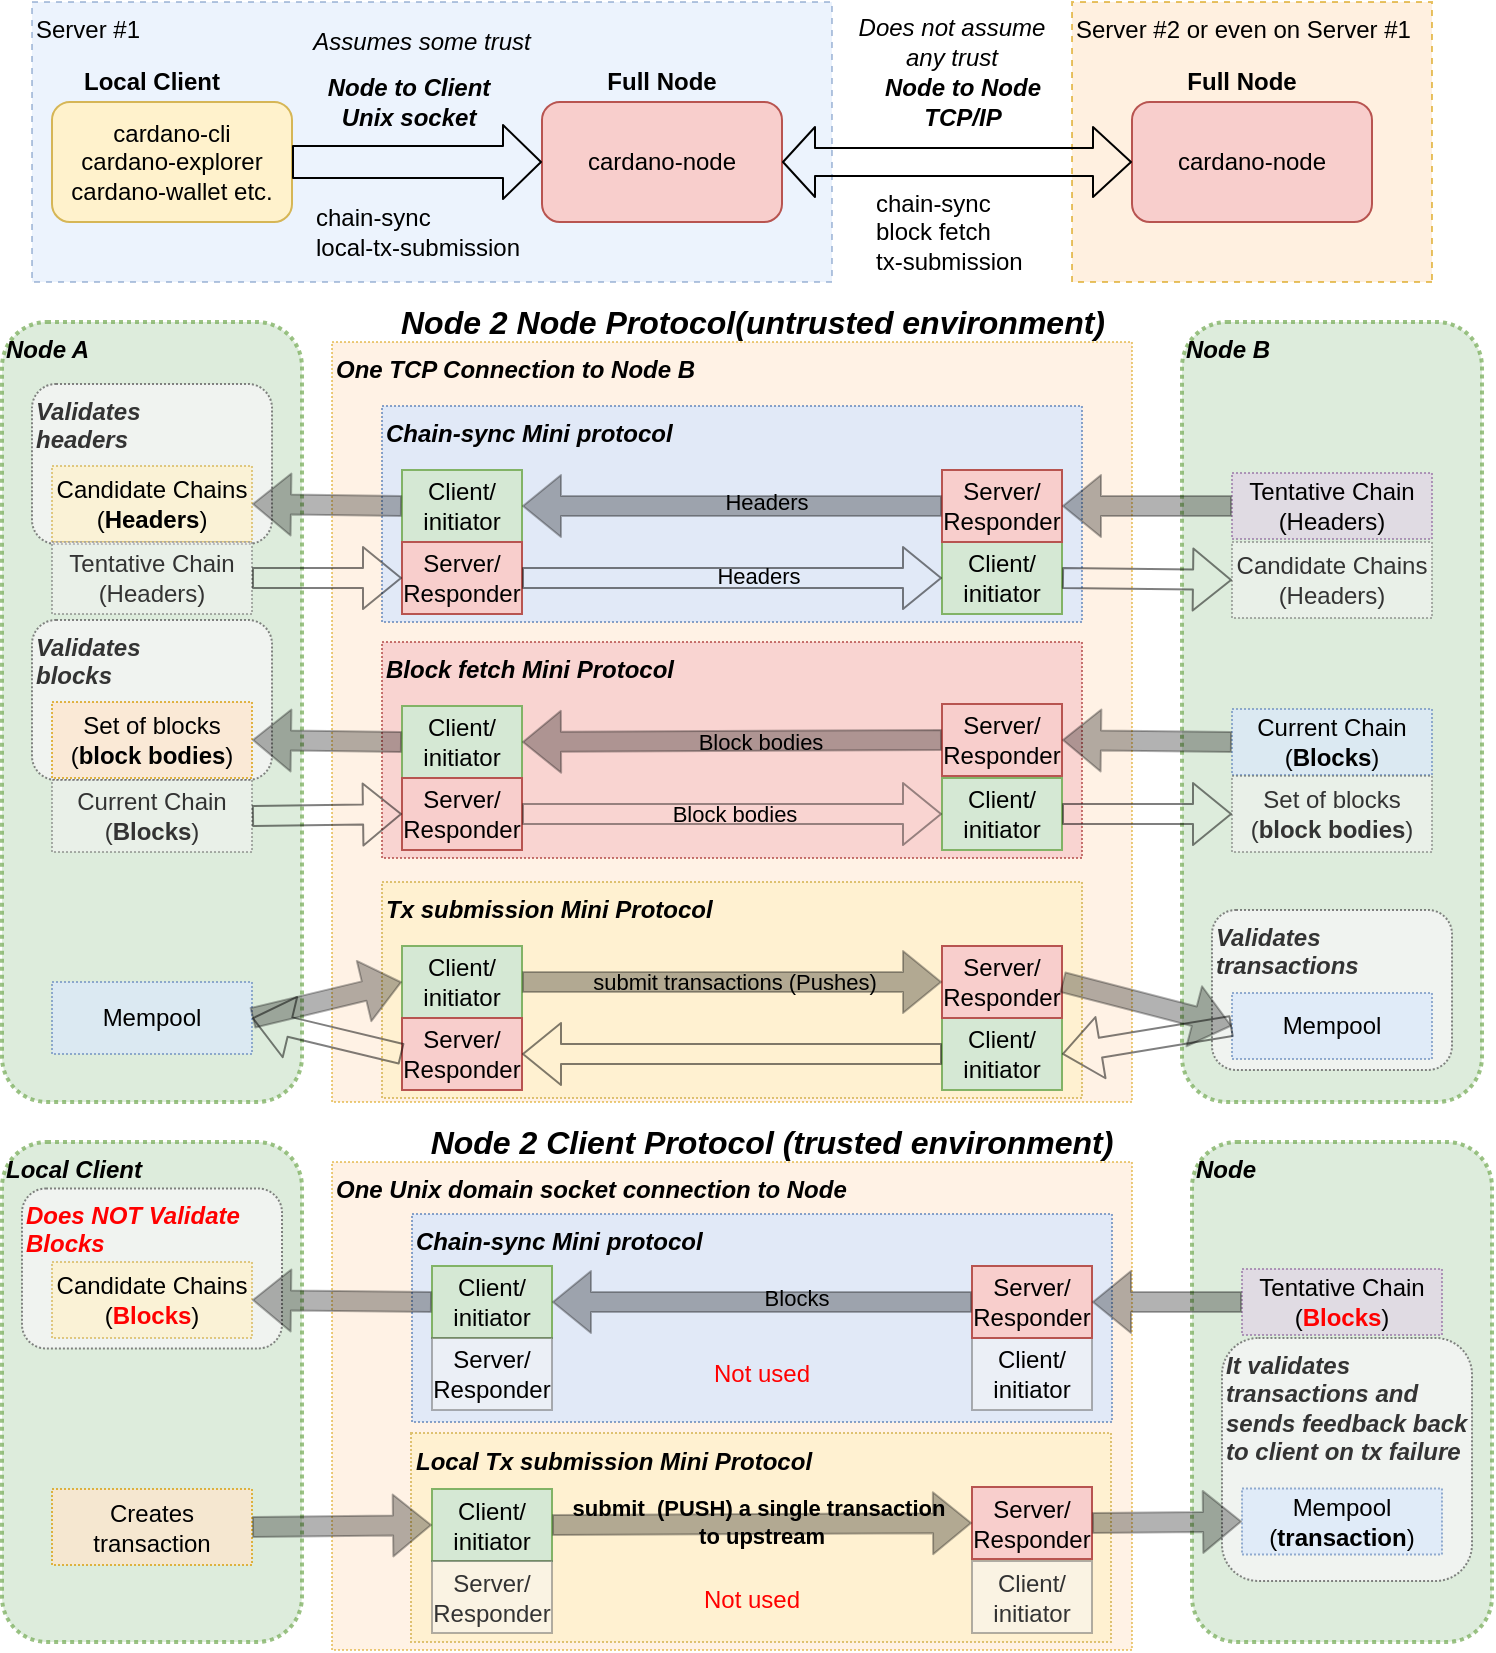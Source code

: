 <mxfile version="13.3.0" type="github">
  <diagram id="o-6-cCsUGdHhvSfyFfvp" name="Page-1">
    <mxGraphModel dx="1216" dy="599" grid="1" gridSize="10" guides="1" tooltips="1" connect="1" arrows="1" fold="1" page="1" pageScale="1" pageWidth="1169" pageHeight="827" math="0" shadow="0">
      <root>
        <mxCell id="0" />
        <mxCell id="1" parent="0" />
        <mxCell id="Vj0UT3delDftL0-DLVxF-66" value="Node A" style="rounded=1;whiteSpace=wrap;html=1;dashed=1;dashPattern=1 1;labelBackgroundColor=none;opacity=80;align=left;perimeterSpacing=0;strokeColor=#82b366;strokeWidth=2;verticalAlign=top;fontStyle=3;fillColor=#d5e8d4;" parent="1" vertex="1">
          <mxGeometry x="245" y="160" width="150" height="390" as="geometry" />
        </mxCell>
        <mxCell id="Vj0UT3delDftL0-DLVxF-70" value="Validates &lt;br&gt;blocks" style="rounded=1;whiteSpace=wrap;html=1;dashed=1;dashPattern=1 1;labelBackgroundColor=none;opacity=80;align=left;verticalAlign=top;fillColor=#f5f5f5;strokeColor=#666666;fontStyle=3;fontColor=#333333;" parent="1" vertex="1">
          <mxGeometry x="260" y="309" width="120" height="80" as="geometry" />
        </mxCell>
        <mxCell id="Vj0UT3delDftL0-DLVxF-67" value="Node B" style="rounded=1;whiteSpace=wrap;html=1;dashed=1;dashPattern=1 1;labelBackgroundColor=none;opacity=80;align=left;perimeterSpacing=0;strokeColor=#82b366;strokeWidth=2;verticalAlign=top;fontStyle=3;fillColor=#d5e8d4;" parent="1" vertex="1">
          <mxGeometry x="835" y="160" width="150" height="390" as="geometry" />
        </mxCell>
        <mxCell id="Vj0UT3delDftL0-DLVxF-68" value="Validates transactions" style="rounded=1;whiteSpace=wrap;html=1;dashed=1;dashPattern=1 1;labelBackgroundColor=none;opacity=80;align=left;verticalAlign=top;fillColor=#f5f5f5;strokeColor=#666666;fontStyle=3;fontColor=#333333;" parent="1" vertex="1">
          <mxGeometry x="850" y="454" width="120" height="80" as="geometry" />
        </mxCell>
        <mxCell id="Vj0UT3delDftL0-DLVxF-64" value="Validates &lt;br&gt;headers" style="rounded=1;whiteSpace=wrap;html=1;dashed=1;dashPattern=1 1;labelBackgroundColor=none;opacity=80;align=left;verticalAlign=top;fillColor=#f5f5f5;strokeColor=#666666;fontStyle=3;fontColor=#333333;" parent="1" vertex="1">
          <mxGeometry x="260" y="191" width="120" height="80" as="geometry" />
        </mxCell>
        <mxCell id="Vj0UT3delDftL0-DLVxF-9" value="One TCP Connection to Node B" style="rounded=0;whiteSpace=wrap;html=1;align=left;verticalAlign=top;dashed=1;dashPattern=1 1;fillColor=#ffe6cc;strokeColor=#d79b00;opacity=50;fontStyle=3" parent="1" vertex="1">
          <mxGeometry x="410" y="170" width="400" height="380" as="geometry" />
        </mxCell>
        <mxCell id="Vj0UT3delDftL0-DLVxF-20" value="Chain-sync Mini protocol" style="rounded=0;whiteSpace=wrap;html=1;dashed=1;dashPattern=1 1;opacity=80;align=left;verticalAlign=top;fillColor=#dae8fc;strokeColor=#6c8ebf;fontStyle=3;perimeterSpacing=1;" parent="1" vertex="1">
          <mxGeometry x="435" y="202" width="350" height="108" as="geometry" />
        </mxCell>
        <mxCell id="mXt_HiQNrAfsVmuwmWfo-2" value="Server #2 or even on Server #1" style="rounded=0;whiteSpace=wrap;html=1;shadow=0;verticalAlign=top;align=left;labelBackgroundColor=none;fillColor=#ffe6cc;strokeColor=#d79b00;dashed=1;direction=west;comic=0;opacity=60;" parent="1" vertex="1">
          <mxGeometry x="780" width="180" height="140" as="geometry" />
        </mxCell>
        <mxCell id="mXt_HiQNrAfsVmuwmWfo-1" value="Server #1" style="rounded=0;whiteSpace=wrap;html=1;shadow=0;verticalAlign=top;align=left;labelBackgroundColor=none;fillColor=#dae8fc;strokeColor=#6c8ebf;dashed=1;direction=west;comic=0;opacity=50;" parent="1" vertex="1">
          <mxGeometry x="260" width="400" height="140" as="geometry" />
        </mxCell>
        <mxCell id="l2yK3TH7M7PTGYh5xhXL-1" value="cardano-node" style="rounded=1;whiteSpace=wrap;html=1;fillColor=#f8cecc;strokeColor=#b85450;" parent="1" vertex="1">
          <mxGeometry x="515" y="50" width="120" height="60" as="geometry" />
        </mxCell>
        <mxCell id="l2yK3TH7M7PTGYh5xhXL-2" value="cardano-node" style="rounded=1;whiteSpace=wrap;html=1;fillColor=#f8cecc;strokeColor=#b85450;" parent="1" vertex="1">
          <mxGeometry x="810" y="50" width="120" height="60" as="geometry" />
        </mxCell>
        <mxCell id="l2yK3TH7M7PTGYh5xhXL-3" value="cardano-cli&lt;br&gt;cardano-explorer&lt;br&gt;&lt;span&gt;cardano-wallet etc.&lt;/span&gt;" style="rounded=1;whiteSpace=wrap;html=1;align=center;fillColor=#fff2cc;strokeColor=#d6b656;" parent="1" vertex="1">
          <mxGeometry x="270" y="50" width="120" height="60" as="geometry" />
        </mxCell>
        <mxCell id="l2yK3TH7M7PTGYh5xhXL-8" value="chain-sync&lt;br&gt;block fetch&lt;br&gt;tx-submission" style="text;html=1;strokeColor=none;fillColor=none;align=left;verticalAlign=middle;whiteSpace=wrap;rounded=0;" parent="1" vertex="1">
          <mxGeometry x="680" y="95" width="90" height="40" as="geometry" />
        </mxCell>
        <mxCell id="l2yK3TH7M7PTGYh5xhXL-9" value="chain-sync&lt;br&gt;local-tx-submission" style="text;html=1;strokeColor=none;fillColor=none;align=left;verticalAlign=middle;whiteSpace=wrap;rounded=0;" parent="1" vertex="1">
          <mxGeometry x="400" y="100" width="110" height="30" as="geometry" />
        </mxCell>
        <mxCell id="l2yK3TH7M7PTGYh5xhXL-11" value="Full Node" style="text;html=1;strokeColor=none;fillColor=none;align=center;verticalAlign=middle;whiteSpace=wrap;rounded=0;fontSize=12;fontStyle=1" parent="1" vertex="1">
          <mxGeometry x="530" y="30" width="90" height="20" as="geometry" />
        </mxCell>
        <mxCell id="l2yK3TH7M7PTGYh5xhXL-12" value="Local Client" style="text;html=1;strokeColor=none;fillColor=none;align=center;verticalAlign=middle;whiteSpace=wrap;rounded=0;fontSize=12;fontStyle=1" parent="1" vertex="1">
          <mxGeometry x="280" y="30" width="80" height="20" as="geometry" />
        </mxCell>
        <mxCell id="mXt_HiQNrAfsVmuwmWfo-3" value="Full Node" style="text;html=1;strokeColor=none;fillColor=none;align=center;verticalAlign=middle;whiteSpace=wrap;rounded=0;fontSize=12;fontStyle=1" parent="1" vertex="1">
          <mxGeometry x="820" y="30" width="90" height="20" as="geometry" />
        </mxCell>
        <mxCell id="mXt_HiQNrAfsVmuwmWfo-4" value="" style="shape=flexArrow;endArrow=classic;startArrow=classic;html=1;strokeWidth=1;fontSize=12;width=14;startSize=5;entryX=0;entryY=0.5;entryDx=0;entryDy=0;exitX=1;exitY=0.5;exitDx=0;exitDy=0;" parent="1" source="l2yK3TH7M7PTGYh5xhXL-1" target="l2yK3TH7M7PTGYh5xhXL-2" edge="1">
          <mxGeometry width="50" height="50" relative="1" as="geometry">
            <mxPoint x="650" y="180" as="sourcePoint" />
            <mxPoint x="830" y="160" as="targetPoint" />
          </mxGeometry>
        </mxCell>
        <mxCell id="mXt_HiQNrAfsVmuwmWfo-6" value="Node to Node&lt;br&gt;TCP/IP" style="edgeLabel;html=1;align=center;verticalAlign=middle;resizable=0;points=[];fontSize=12;labelBackgroundColor=none;fontStyle=3" parent="mXt_HiQNrAfsVmuwmWfo-4" vertex="1" connectable="0">
          <mxGeometry x="-0.067" y="3" relative="1" as="geometry">
            <mxPoint x="8" y="-27" as="offset" />
          </mxGeometry>
        </mxCell>
        <mxCell id="mXt_HiQNrAfsVmuwmWfo-5" value="" style="shape=flexArrow;endArrow=classic;html=1;strokeWidth=1;fontSize=12;exitX=1;exitY=0.5;exitDx=0;exitDy=0;entryX=0;entryY=0.5;entryDx=0;entryDy=0;width=16;endSize=6;" parent="1" source="l2yK3TH7M7PTGYh5xhXL-3" target="l2yK3TH7M7PTGYh5xhXL-1" edge="1">
          <mxGeometry width="50" height="50" relative="1" as="geometry">
            <mxPoint x="495" y="230" as="sourcePoint" />
            <mxPoint x="545" y="180" as="targetPoint" />
          </mxGeometry>
        </mxCell>
        <mxCell id="mXt_HiQNrAfsVmuwmWfo-7" value="Node to Client&lt;br&gt;Unix socket" style="edgeLabel;html=1;align=center;verticalAlign=middle;resizable=0;points=[];fontSize=12;labelBackgroundColor=none;fontStyle=3" parent="mXt_HiQNrAfsVmuwmWfo-5" vertex="1" connectable="0">
          <mxGeometry x="-0.246" y="-1" relative="1" as="geometry">
            <mxPoint x="11" y="-31" as="offset" />
          </mxGeometry>
        </mxCell>
        <mxCell id="mXt_HiQNrAfsVmuwmWfo-10" value="Assumes some trust" style="text;html=1;strokeColor=none;fillColor=none;align=center;verticalAlign=middle;whiteSpace=wrap;rounded=0;shadow=0;dashed=1;comic=0;labelBackgroundColor=none;fontSize=12;opacity=60;fontStyle=2" parent="1" vertex="1">
          <mxGeometry x="395" y="10" width="120" height="20" as="geometry" />
        </mxCell>
        <mxCell id="mXt_HiQNrAfsVmuwmWfo-11" value="Does not assume&lt;br&gt;any trust" style="text;html=1;strokeColor=none;fillColor=none;align=center;verticalAlign=middle;whiteSpace=wrap;rounded=0;shadow=0;dashed=1;comic=0;labelBackgroundColor=none;fontSize=12;opacity=60;fontStyle=2" parent="1" vertex="1">
          <mxGeometry x="660" y="10" width="120" height="20" as="geometry" />
        </mxCell>
        <mxCell id="Vj0UT3delDftL0-DLVxF-5" value="" style="group" parent="1" vertex="1" connectable="0">
          <mxGeometry x="445" y="234" width="450" height="180" as="geometry" />
        </mxCell>
        <mxCell id="Vj0UT3delDftL0-DLVxF-1" value="Client/&lt;br&gt;initiator" style="rounded=0;whiteSpace=wrap;html=1;fillColor=#d5e8d4;strokeColor=#82b366;" parent="Vj0UT3delDftL0-DLVxF-5" vertex="1">
          <mxGeometry width="60" height="36" as="geometry" />
        </mxCell>
        <mxCell id="Vj0UT3delDftL0-DLVxF-2" value="Server/&lt;br&gt;Responder" style="rounded=0;whiteSpace=wrap;html=1;fillColor=#f8cecc;strokeColor=#b85450;" parent="Vj0UT3delDftL0-DLVxF-5" vertex="1">
          <mxGeometry y="36" width="60" height="36" as="geometry" />
        </mxCell>
        <mxCell id="Vj0UT3delDftL0-DLVxF-7" value="" style="shape=flexArrow;endArrow=classic;html=1;exitX=1;exitY=0.5;exitDx=0;exitDy=0;entryX=0;entryY=0.5;entryDx=0;entryDy=0;strokeColor=none;" parent="1" source="Vj0UT3delDftL0-DLVxF-1" target="Vj0UT3delDftL0-DLVxF-4" edge="1">
          <mxGeometry width="50" height="50" relative="1" as="geometry">
            <mxPoint x="695" y="360" as="sourcePoint" />
            <mxPoint x="745" y="310" as="targetPoint" />
          </mxGeometry>
        </mxCell>
        <mxCell id="Vj0UT3delDftL0-DLVxF-3" value="Client/&lt;br&gt;initiator" style="rounded=0;whiteSpace=wrap;html=1;fillColor=#d5e8d4;strokeColor=#82b366;" parent="1" vertex="1">
          <mxGeometry x="715" y="270" width="60" height="36" as="geometry" />
        </mxCell>
        <mxCell id="Vj0UT3delDftL0-DLVxF-4" value="Server/&lt;br&gt;Responder" style="rounded=0;whiteSpace=wrap;html=1;fillColor=#f8cecc;strokeColor=#b85450;" parent="1" vertex="1">
          <mxGeometry x="715" y="234" width="60" height="36" as="geometry" />
        </mxCell>
        <mxCell id="Vj0UT3delDftL0-DLVxF-15" value="" style="shape=flexArrow;endArrow=classic;html=1;entryX=1;entryY=0.5;entryDx=0;entryDy=0;exitX=0;exitY=0.5;exitDx=0;exitDy=0;shadow=0;comic=0;fillColor=#000000;gradientColor=none;opacity=30;" parent="1" source="Vj0UT3delDftL0-DLVxF-4" target="Vj0UT3delDftL0-DLVxF-1" edge="1">
          <mxGeometry width="50" height="50" relative="1" as="geometry">
            <mxPoint x="825" y="360" as="sourcePoint" />
            <mxPoint x="875" y="310" as="targetPoint" />
          </mxGeometry>
        </mxCell>
        <mxCell id="Vj0UT3delDftL0-DLVxF-59" value="Headers" style="edgeLabel;html=1;align=center;verticalAlign=middle;resizable=0;points=[];labelBackgroundColor=none;" parent="Vj0UT3delDftL0-DLVxF-15" vertex="1" connectable="0">
          <mxGeometry x="-0.163" y="-2" relative="1" as="geometry">
            <mxPoint as="offset" />
          </mxGeometry>
        </mxCell>
        <mxCell id="Vj0UT3delDftL0-DLVxF-16" value="" style="shape=flexArrow;endArrow=classic;html=1;entryX=0;entryY=0.5;entryDx=0;entryDy=0;opacity=50;" parent="1" source="Vj0UT3delDftL0-DLVxF-2" target="Vj0UT3delDftL0-DLVxF-3" edge="1">
          <mxGeometry width="50" height="50" relative="1" as="geometry">
            <mxPoint x="825" y="360" as="sourcePoint" />
            <mxPoint x="875" y="310" as="targetPoint" />
          </mxGeometry>
        </mxCell>
        <mxCell id="Vj0UT3delDftL0-DLVxF-60" value="Headers" style="edgeLabel;html=1;align=center;verticalAlign=middle;resizable=0;points=[];labelBackgroundColor=none;" parent="Vj0UT3delDftL0-DLVxF-16" vertex="1" connectable="0">
          <mxGeometry x="0.126" y="1" relative="1" as="geometry">
            <mxPoint as="offset" />
          </mxGeometry>
        </mxCell>
        <mxCell id="Vj0UT3delDftL0-DLVxF-17" value="Candidate Chains&lt;br&gt;&lt;div&gt;(&lt;b&gt;Headers&lt;/b&gt;)&lt;/div&gt;" style="rounded=0;whiteSpace=wrap;html=1;dashed=1;dashPattern=1 1;opacity=70;align=center;fillColor=#fff2cc;strokeColor=#d6b656;verticalAlign=middle;" parent="1" vertex="1">
          <mxGeometry x="270" y="232" width="100" height="38" as="geometry" />
        </mxCell>
        <mxCell id="Vj0UT3delDftL0-DLVxF-18" value="" style="shape=flexArrow;endArrow=classic;html=1;entryX=1;entryY=0.5;entryDx=0;entryDy=0;exitX=0;exitY=0.5;exitDx=0;exitDy=0;fillColor=#080808;opacity=30;" parent="1" source="Vj0UT3delDftL0-DLVxF-1" target="Vj0UT3delDftL0-DLVxF-17" edge="1">
          <mxGeometry width="50" height="50" relative="1" as="geometry">
            <mxPoint x="815" y="360" as="sourcePoint" />
            <mxPoint x="865" y="310" as="targetPoint" />
          </mxGeometry>
        </mxCell>
        <mxCell id="Vj0UT3delDftL0-DLVxF-21" value="Tentative Chain&lt;br&gt;&lt;div&gt;&lt;span&gt;(Headers)&lt;/span&gt;&lt;/div&gt;" style="rounded=0;whiteSpace=wrap;html=1;dashed=1;dashPattern=1 1;opacity=70;align=center;fillColor=#e1d5e7;strokeColor=#9673a6;verticalAlign=middle;" parent="1" vertex="1">
          <mxGeometry x="860" y="235.5" width="100" height="33" as="geometry" />
        </mxCell>
        <mxCell id="Vj0UT3delDftL0-DLVxF-22" value="" style="shape=flexArrow;endArrow=classic;html=1;entryX=1;entryY=0.5;entryDx=0;entryDy=0;exitX=0;exitY=0.5;exitDx=0;exitDy=0;fillColor=#000000;opacity=30;" parent="1" source="Vj0UT3delDftL0-DLVxF-21" target="Vj0UT3delDftL0-DLVxF-4" edge="1">
          <mxGeometry width="50" height="50" relative="1" as="geometry">
            <mxPoint x="765" y="360" as="sourcePoint" />
            <mxPoint x="815" y="310" as="targetPoint" />
          </mxGeometry>
        </mxCell>
        <mxCell id="Vj0UT3delDftL0-DLVxF-23" value="Tentative Chain&lt;br&gt;&lt;div&gt;&lt;span&gt;(Headers)&lt;/span&gt;&lt;/div&gt;" style="rounded=0;whiteSpace=wrap;html=1;dashed=1;dashPattern=1 1;opacity=50;align=center;fillColor=#f5f5f5;strokeColor=#666666;verticalAlign=middle;fontColor=#333333;" parent="1" vertex="1">
          <mxGeometry x="270" y="270" width="100" height="36" as="geometry" />
        </mxCell>
        <mxCell id="Vj0UT3delDftL0-DLVxF-24" value="Candidate Chains&lt;br&gt;&lt;div style=&quot;&quot;&gt;&lt;span&gt;(Headers)&lt;/span&gt;&lt;/div&gt;" style="rounded=0;whiteSpace=wrap;html=1;dashed=1;dashPattern=1 1;opacity=50;align=center;fillColor=#f5f5f5;strokeColor=#666666;verticalAlign=middle;fontColor=#333333;" parent="1" vertex="1">
          <mxGeometry x="860" y="270" width="100" height="38" as="geometry" />
        </mxCell>
        <mxCell id="Vj0UT3delDftL0-DLVxF-25" value="" style="shape=flexArrow;endArrow=classic;html=1;entryX=0;entryY=0.5;entryDx=0;entryDy=0;exitX=1;exitY=0.5;exitDx=0;exitDy=0;opacity=50;" parent="1" source="Vj0UT3delDftL0-DLVxF-3" target="Vj0UT3delDftL0-DLVxF-24" edge="1">
          <mxGeometry width="50" height="50" relative="1" as="geometry">
            <mxPoint x="545" y="390" as="sourcePoint" />
            <mxPoint x="595" y="340" as="targetPoint" />
          </mxGeometry>
        </mxCell>
        <mxCell id="Vj0UT3delDftL0-DLVxF-26" value="" style="shape=flexArrow;endArrow=classic;html=1;entryX=0;entryY=0.5;entryDx=0;entryDy=0;exitX=1;exitY=0.5;exitDx=0;exitDy=0;opacity=50;" parent="1" source="Vj0UT3delDftL0-DLVxF-23" target="Vj0UT3delDftL0-DLVxF-2" edge="1">
          <mxGeometry width="50" height="50" relative="1" as="geometry">
            <mxPoint x="350" y="370" as="sourcePoint" />
            <mxPoint x="400" y="320" as="targetPoint" />
          </mxGeometry>
        </mxCell>
        <mxCell id="Vj0UT3delDftL0-DLVxF-27" value="Block fetch Mini Protocol" style="rounded=0;whiteSpace=wrap;html=1;dashed=1;dashPattern=1 1;opacity=80;align=left;verticalAlign=top;fillColor=#f8cecc;strokeColor=#b85450;fontStyle=3" parent="1" vertex="1">
          <mxGeometry x="435" y="320" width="350" height="108" as="geometry" />
        </mxCell>
        <mxCell id="Vj0UT3delDftL0-DLVxF-28" value="Client/&lt;br&gt;initiator" style="rounded=0;whiteSpace=wrap;html=1;fillColor=#d5e8d4;strokeColor=#82b366;" parent="1" vertex="1">
          <mxGeometry x="445" y="352" width="60" height="36" as="geometry" />
        </mxCell>
        <mxCell id="Vj0UT3delDftL0-DLVxF-29" value="Server/&lt;br&gt;Responder" style="rounded=0;whiteSpace=wrap;html=1;fillColor=#f8cecc;strokeColor=#b85450;" parent="1" vertex="1">
          <mxGeometry x="445" y="388" width="60" height="36" as="geometry" />
        </mxCell>
        <mxCell id="Vj0UT3delDftL0-DLVxF-30" value="" style="shape=flexArrow;endArrow=classic;html=1;exitX=1;exitY=0.5;exitDx=0;exitDy=0;entryX=0;entryY=0.5;entryDx=0;entryDy=0;strokeColor=none;" parent="1" source="Vj0UT3delDftL0-DLVxF-28" target="Vj0UT3delDftL0-DLVxF-32" edge="1">
          <mxGeometry width="50" height="50" relative="1" as="geometry">
            <mxPoint x="695" y="478" as="sourcePoint" />
            <mxPoint x="745" y="428" as="targetPoint" />
          </mxGeometry>
        </mxCell>
        <mxCell id="Vj0UT3delDftL0-DLVxF-31" value="Client/&lt;br&gt;initiator" style="rounded=0;whiteSpace=wrap;html=1;fillColor=#d5e8d4;strokeColor=#82b366;" parent="1" vertex="1">
          <mxGeometry x="715" y="388" width="60" height="36" as="geometry" />
        </mxCell>
        <mxCell id="Vj0UT3delDftL0-DLVxF-32" value="Server/&lt;br&gt;Responder" style="rounded=0;whiteSpace=wrap;html=1;fillColor=#f8cecc;strokeColor=#b85450;" parent="1" vertex="1">
          <mxGeometry x="715" y="351" width="60" height="36" as="geometry" />
        </mxCell>
        <mxCell id="Vj0UT3delDftL0-DLVxF-33" value="" style="shape=flexArrow;endArrow=classic;html=1;entryX=1;entryY=0.5;entryDx=0;entryDy=0;exitX=0;exitY=0.5;exitDx=0;exitDy=0;fillColor=#000000;opacity=30;" parent="1" source="Vj0UT3delDftL0-DLVxF-32" target="Vj0UT3delDftL0-DLVxF-28" edge="1">
          <mxGeometry width="50" height="50" relative="1" as="geometry">
            <mxPoint x="825" y="478" as="sourcePoint" />
            <mxPoint x="875" y="428" as="targetPoint" />
          </mxGeometry>
        </mxCell>
        <mxCell id="Vj0UT3delDftL0-DLVxF-61" value="Block bodies" style="edgeLabel;html=1;align=center;verticalAlign=middle;resizable=0;points=[];labelBackgroundColor=none;" parent="Vj0UT3delDftL0-DLVxF-33" vertex="1" connectable="0">
          <mxGeometry x="-0.135" y="-2" relative="1" as="geometry">
            <mxPoint y="2" as="offset" />
          </mxGeometry>
        </mxCell>
        <mxCell id="Vj0UT3delDftL0-DLVxF-34" value="" style="shape=flexArrow;endArrow=classic;html=1;entryX=0;entryY=0.5;entryDx=0;entryDy=0;opacity=40;" parent="1" source="Vj0UT3delDftL0-DLVxF-29" target="Vj0UT3delDftL0-DLVxF-31" edge="1">
          <mxGeometry width="50" height="50" relative="1" as="geometry">
            <mxPoint x="825" y="478" as="sourcePoint" />
            <mxPoint x="875" y="428" as="targetPoint" />
          </mxGeometry>
        </mxCell>
        <mxCell id="Vj0UT3delDftL0-DLVxF-62" value="Block bodies" style="edgeLabel;html=1;align=center;verticalAlign=middle;resizable=0;points=[];labelBackgroundColor=none;" parent="Vj0UT3delDftL0-DLVxF-34" vertex="1" connectable="0">
          <mxGeometry x="0.005" relative="1" as="geometry">
            <mxPoint as="offset" />
          </mxGeometry>
        </mxCell>
        <mxCell id="Vj0UT3delDftL0-DLVxF-35" value="Set of blocks&lt;br&gt;(&lt;b&gt;block bodies&lt;/b&gt;)" style="rounded=0;whiteSpace=wrap;html=1;dashed=1;dashPattern=1 1;opacity=70;align=center;fillColor=#ffe6cc;strokeColor=#d79b00;verticalAlign=middle;" parent="1" vertex="1">
          <mxGeometry x="270" y="350" width="100" height="38" as="geometry" />
        </mxCell>
        <mxCell id="Vj0UT3delDftL0-DLVxF-36" value="" style="shape=flexArrow;endArrow=classic;html=1;entryX=1;entryY=0.5;entryDx=0;entryDy=0;exitX=0;exitY=0.5;exitDx=0;exitDy=0;fillColor=#000000;opacity=30;" parent="1" source="Vj0UT3delDftL0-DLVxF-28" target="Vj0UT3delDftL0-DLVxF-35" edge="1">
          <mxGeometry width="50" height="50" relative="1" as="geometry">
            <mxPoint x="815" y="478" as="sourcePoint" />
            <mxPoint x="865" y="428" as="targetPoint" />
          </mxGeometry>
        </mxCell>
        <mxCell id="Vj0UT3delDftL0-DLVxF-37" value="Current Chain&lt;br&gt;&lt;div&gt;(&lt;b&gt;Blocks&lt;/b&gt;)&lt;/div&gt;" style="rounded=0;whiteSpace=wrap;html=1;dashed=1;dashPattern=1 1;opacity=70;align=center;fillColor=#dae8fc;strokeColor=#6c8ebf;verticalAlign=middle;" parent="1" vertex="1">
          <mxGeometry x="860" y="353.5" width="100" height="33" as="geometry" />
        </mxCell>
        <mxCell id="Vj0UT3delDftL0-DLVxF-38" value="" style="shape=flexArrow;endArrow=classic;html=1;entryX=1;entryY=0.5;entryDx=0;entryDy=0;exitX=0;exitY=0.5;exitDx=0;exitDy=0;fillColor=#000000;opacity=30;" parent="1" source="Vj0UT3delDftL0-DLVxF-37" target="Vj0UT3delDftL0-DLVxF-32" edge="1">
          <mxGeometry width="50" height="50" relative="1" as="geometry">
            <mxPoint x="765" y="478" as="sourcePoint" />
            <mxPoint x="815" y="428" as="targetPoint" />
          </mxGeometry>
        </mxCell>
        <mxCell id="Vj0UT3delDftL0-DLVxF-39" value="Current Chain&lt;br&gt;&lt;div&gt;(&lt;b&gt;Blocks&lt;/b&gt;)&lt;/div&gt;" style="rounded=0;whiteSpace=wrap;html=1;dashed=1;dashPattern=1 1;opacity=50;align=center;fillColor=#f5f5f5;strokeColor=#666666;verticalAlign=middle;fontColor=#333333;" parent="1" vertex="1">
          <mxGeometry x="270" y="389" width="100" height="36" as="geometry" />
        </mxCell>
        <mxCell id="Vj0UT3delDftL0-DLVxF-40" value="Set of blocks&lt;br&gt;(&lt;b&gt;block bodies&lt;/b&gt;)" style="rounded=0;whiteSpace=wrap;html=1;dashed=1;dashPattern=1 1;opacity=50;align=center;fillColor=#f5f5f5;strokeColor=#666666;verticalAlign=middle;fontColor=#333333;" parent="1" vertex="1">
          <mxGeometry x="860" y="387" width="100" height="38" as="geometry" />
        </mxCell>
        <mxCell id="Vj0UT3delDftL0-DLVxF-41" value="" style="shape=flexArrow;endArrow=classic;html=1;entryX=0;entryY=0.5;entryDx=0;entryDy=0;exitX=1;exitY=0.5;exitDx=0;exitDy=0;opacity=50;" parent="1" source="Vj0UT3delDftL0-DLVxF-31" target="Vj0UT3delDftL0-DLVxF-40" edge="1">
          <mxGeometry width="50" height="50" relative="1" as="geometry">
            <mxPoint x="545" y="508" as="sourcePoint" />
            <mxPoint x="595" y="458" as="targetPoint" />
          </mxGeometry>
        </mxCell>
        <mxCell id="Vj0UT3delDftL0-DLVxF-42" value="" style="shape=flexArrow;endArrow=classic;html=1;entryX=0;entryY=0.5;entryDx=0;entryDy=0;exitX=1;exitY=0.5;exitDx=0;exitDy=0;opacity=50;" parent="1" source="Vj0UT3delDftL0-DLVxF-39" target="Vj0UT3delDftL0-DLVxF-29" edge="1">
          <mxGeometry width="50" height="50" relative="1" as="geometry">
            <mxPoint x="350" y="488" as="sourcePoint" />
            <mxPoint x="400" y="438" as="targetPoint" />
          </mxGeometry>
        </mxCell>
        <mxCell id="Vj0UT3delDftL0-DLVxF-43" value="Tx submission Mini Protocol" style="rounded=0;whiteSpace=wrap;html=1;dashed=1;dashPattern=1 1;opacity=80;align=left;verticalAlign=top;fillColor=#fff2cc;strokeColor=#d6b656;fontStyle=3" parent="1" vertex="1">
          <mxGeometry x="435" y="440" width="350" height="108" as="geometry" />
        </mxCell>
        <mxCell id="Vj0UT3delDftL0-DLVxF-44" value="Client/&lt;br&gt;initiator" style="rounded=0;whiteSpace=wrap;html=1;fillColor=#d5e8d4;strokeColor=#82b366;" parent="1" vertex="1">
          <mxGeometry x="445" y="472" width="60" height="36" as="geometry" />
        </mxCell>
        <mxCell id="Vj0UT3delDftL0-DLVxF-45" value="Server/&lt;br&gt;Responder" style="rounded=0;whiteSpace=wrap;html=1;fillColor=#f8cecc;strokeColor=#b85450;" parent="1" vertex="1">
          <mxGeometry x="445" y="508" width="60" height="36" as="geometry" />
        </mxCell>
        <mxCell id="Vj0UT3delDftL0-DLVxF-46" value="" style="shape=flexArrow;endArrow=classic;html=1;exitX=1;exitY=0.5;exitDx=0;exitDy=0;entryX=0;entryY=0.5;entryDx=0;entryDy=0;strokeColor=none;" parent="1" source="Vj0UT3delDftL0-DLVxF-44" target="Vj0UT3delDftL0-DLVxF-48" edge="1">
          <mxGeometry width="50" height="50" relative="1" as="geometry">
            <mxPoint x="695" y="598" as="sourcePoint" />
            <mxPoint x="745" y="548" as="targetPoint" />
          </mxGeometry>
        </mxCell>
        <mxCell id="Vj0UT3delDftL0-DLVxF-47" value="Client/&lt;br&gt;initiator" style="rounded=0;whiteSpace=wrap;html=1;fillColor=#d5e8d4;strokeColor=#82b366;" parent="1" vertex="1">
          <mxGeometry x="715" y="508" width="60" height="36" as="geometry" />
        </mxCell>
        <mxCell id="Vj0UT3delDftL0-DLVxF-48" value="Server/&lt;br&gt;Responder" style="rounded=0;whiteSpace=wrap;html=1;fillColor=#f8cecc;strokeColor=#b85450;" parent="1" vertex="1">
          <mxGeometry x="715" y="472" width="60" height="36" as="geometry" />
        </mxCell>
        <mxCell id="Vj0UT3delDftL0-DLVxF-53" value="Mempool" style="rounded=0;whiteSpace=wrap;html=1;dashed=1;dashPattern=1 1;opacity=70;align=center;fillColor=#dae8fc;strokeColor=#6c8ebf;verticalAlign=middle;" parent="1" vertex="1">
          <mxGeometry x="860" y="495.5" width="100" height="33" as="geometry" />
        </mxCell>
        <mxCell id="Vj0UT3delDftL0-DLVxF-55" value="Mempool" style="rounded=0;whiteSpace=wrap;html=1;dashed=1;dashPattern=1 1;opacity=70;align=center;fillColor=#dae8fc;strokeColor=#6c8ebf;verticalAlign=middle;" parent="1" vertex="1">
          <mxGeometry x="270" y="490" width="100" height="36" as="geometry" />
        </mxCell>
        <mxCell id="Vj0UT3delDftL0-DLVxF-71" value="Node 2 Node Protocol(untrusted environment)" style="text;html=1;strokeColor=none;fillColor=none;align=center;verticalAlign=middle;whiteSpace=wrap;rounded=0;dashed=1;dashPattern=1 1;labelBackgroundColor=none;opacity=80;fontSize=16;fontStyle=3" parent="1" vertex="1">
          <mxGeometry x="440.5" y="150" width="359" height="20" as="geometry" />
        </mxCell>
        <mxCell id="Vj0UT3delDftL0-DLVxF-72" value="" style="shape=flexArrow;endArrow=classic;html=1;labelBackgroundColor=none;fontSize=16;entryX=0;entryY=0.5;entryDx=0;entryDy=0;exitX=1;exitY=0.5;exitDx=0;exitDy=0;opacity=30;fillColor=#000000;" parent="1" source="Vj0UT3delDftL0-DLVxF-55" target="Vj0UT3delDftL0-DLVxF-44" edge="1">
          <mxGeometry width="50" height="50" relative="1" as="geometry">
            <mxPoint x="245" y="640" as="sourcePoint" />
            <mxPoint x="295" y="590" as="targetPoint" />
          </mxGeometry>
        </mxCell>
        <mxCell id="Vj0UT3delDftL0-DLVxF-73" value="Local Client" style="rounded=1;whiteSpace=wrap;html=1;dashed=1;dashPattern=1 1;labelBackgroundColor=none;opacity=80;align=left;perimeterSpacing=0;strokeColor=#82b366;strokeWidth=2;verticalAlign=top;fontStyle=3;fillColor=#d5e8d4;" parent="1" vertex="1">
          <mxGeometry x="245" y="570" width="150" height="250" as="geometry" />
        </mxCell>
        <mxCell id="Vj0UT3delDftL0-DLVxF-75" value="Node" style="rounded=1;whiteSpace=wrap;html=1;dashed=1;dashPattern=1 1;labelBackgroundColor=none;opacity=80;align=left;perimeterSpacing=0;strokeColor=#82b366;strokeWidth=2;verticalAlign=top;fontStyle=3;fillColor=#d5e8d4;" parent="1" vertex="1">
          <mxGeometry x="840" y="570" width="150" height="250" as="geometry" />
        </mxCell>
        <mxCell id="Vj0UT3delDftL0-DLVxF-76" value="It validates transactions and sends feedback back to client on tx failure" style="rounded=1;whiteSpace=wrap;html=1;dashed=1;dashPattern=1 1;labelBackgroundColor=none;opacity=80;align=left;verticalAlign=top;fillColor=#f5f5f5;strokeColor=#666666;fontColor=#333333;fontStyle=3" parent="1" vertex="1">
          <mxGeometry x="855" y="668" width="125" height="121.5" as="geometry" />
        </mxCell>
        <mxCell id="Vj0UT3delDftL0-DLVxF-77" value="&lt;font color=&quot;#ff0000&quot;&gt;Does NOT Validate&amp;nbsp;&lt;br&gt;Blocks&lt;/font&gt;" style="rounded=1;whiteSpace=wrap;html=1;dashed=1;dashPattern=1 1;labelBackgroundColor=none;opacity=80;align=left;verticalAlign=top;fillColor=#f5f5f5;strokeColor=#666666;fontColor=#333333;fontStyle=3" parent="1" vertex="1">
          <mxGeometry x="255" y="593.25" width="130" height="80" as="geometry" />
        </mxCell>
        <mxCell id="Vj0UT3delDftL0-DLVxF-78" value="One Unix domain socket connection to Node" style="rounded=0;whiteSpace=wrap;html=1;align=left;verticalAlign=top;dashed=1;dashPattern=1 1;fillColor=#ffe6cc;strokeColor=#d79b00;opacity=50;fontStyle=3" parent="1" vertex="1">
          <mxGeometry x="410" y="580" width="400" height="244" as="geometry" />
        </mxCell>
        <mxCell id="Vj0UT3delDftL0-DLVxF-79" value="Chain-sync Mini protocol" style="rounded=0;whiteSpace=wrap;html=1;dashed=1;dashPattern=1 1;opacity=80;align=left;verticalAlign=top;fillColor=#dae8fc;strokeColor=#6c8ebf;fontStyle=3;perimeterSpacing=1;" parent="1" vertex="1">
          <mxGeometry x="450" y="606" width="350" height="104" as="geometry" />
        </mxCell>
        <mxCell id="Vj0UT3delDftL0-DLVxF-80" value="" style="group" parent="1" vertex="1" connectable="0">
          <mxGeometry x="460" y="644" width="450" height="180" as="geometry" />
        </mxCell>
        <mxCell id="Vj0UT3delDftL0-DLVxF-81" value="Client/&lt;br&gt;initiator" style="rounded=0;whiteSpace=wrap;html=1;fillColor=#d5e8d4;strokeColor=#82b366;" parent="Vj0UT3delDftL0-DLVxF-80" vertex="1">
          <mxGeometry y="-12" width="60" height="36" as="geometry" />
        </mxCell>
        <mxCell id="Vj0UT3delDftL0-DLVxF-82" value="&lt;span style=&quot;color: rgb(0 , 0 , 0)&quot;&gt;Server/&lt;/span&gt;&lt;br style=&quot;color: rgb(0 , 0 , 0)&quot;&gt;&lt;span style=&quot;color: rgb(0 , 0 , 0)&quot;&gt;Responder&lt;/span&gt;" style="rounded=0;whiteSpace=wrap;html=1;fillColor=#f5f5f5;strokeColor=#666666;fontColor=#333333;opacity=50;" parent="Vj0UT3delDftL0-DLVxF-80" vertex="1">
          <mxGeometry y="24" width="60" height="36" as="geometry" />
        </mxCell>
        <mxCell id="Vj0UT3delDftL0-DLVxF-83" value="" style="shape=flexArrow;endArrow=classic;html=1;exitX=1;exitY=0.5;exitDx=0;exitDy=0;entryX=0;entryY=0.5;entryDx=0;entryDy=0;strokeColor=none;" parent="1" source="Vj0UT3delDftL0-DLVxF-81" target="Vj0UT3delDftL0-DLVxF-85" edge="1">
          <mxGeometry width="50" height="50" relative="1" as="geometry">
            <mxPoint x="710" y="758" as="sourcePoint" />
            <mxPoint x="760" y="708" as="targetPoint" />
          </mxGeometry>
        </mxCell>
        <mxCell id="Vj0UT3delDftL0-DLVxF-84" value="&lt;span style=&quot;color: rgb(0 , 0 , 0)&quot;&gt;Client/&lt;/span&gt;&lt;br style=&quot;color: rgb(0 , 0 , 0)&quot;&gt;&lt;span style=&quot;color: rgb(0 , 0 , 0)&quot;&gt;initiator&lt;/span&gt;" style="rounded=0;whiteSpace=wrap;html=1;fillColor=#f5f5f5;strokeColor=#666666;fontColor=#333333;opacity=50;" parent="1" vertex="1">
          <mxGeometry x="730" y="668" width="60" height="36" as="geometry" />
        </mxCell>
        <mxCell id="Vj0UT3delDftL0-DLVxF-85" value="Server/&lt;br&gt;Responder" style="rounded=0;whiteSpace=wrap;html=1;fillColor=#f8cecc;strokeColor=#b85450;" parent="1" vertex="1">
          <mxGeometry x="730" y="632" width="60" height="36" as="geometry" />
        </mxCell>
        <mxCell id="Vj0UT3delDftL0-DLVxF-86" value="" style="shape=flexArrow;endArrow=classic;html=1;entryX=1;entryY=0.5;entryDx=0;entryDy=0;exitX=0;exitY=0.5;exitDx=0;exitDy=0;opacity=30;fillColor=#000000;" parent="1" source="Vj0UT3delDftL0-DLVxF-85" target="Vj0UT3delDftL0-DLVxF-81" edge="1">
          <mxGeometry width="50" height="50" relative="1" as="geometry">
            <mxPoint x="840" y="758" as="sourcePoint" />
            <mxPoint x="890" y="708" as="targetPoint" />
          </mxGeometry>
        </mxCell>
        <mxCell id="Vj0UT3delDftL0-DLVxF-87" value="Blocks" style="edgeLabel;html=1;align=center;verticalAlign=middle;resizable=0;points=[];labelBackgroundColor=none;" parent="Vj0UT3delDftL0-DLVxF-86" vertex="1" connectable="0">
          <mxGeometry x="-0.163" y="-2" relative="1" as="geometry">
            <mxPoint as="offset" />
          </mxGeometry>
        </mxCell>
        <mxCell id="Vj0UT3delDftL0-DLVxF-90" value="Candidate Chains&lt;br&gt;&lt;div&gt;(&lt;b&gt;&lt;font color=&quot;#ff0000&quot;&gt;Blocks&lt;/font&gt;&lt;/b&gt;)&lt;/div&gt;" style="rounded=0;whiteSpace=wrap;html=1;dashed=1;dashPattern=1 1;opacity=70;align=center;fillColor=#fff2cc;strokeColor=#d6b656;verticalAlign=middle;" parent="1" vertex="1">
          <mxGeometry x="270" y="630" width="100" height="38" as="geometry" />
        </mxCell>
        <mxCell id="Vj0UT3delDftL0-DLVxF-91" value="" style="shape=flexArrow;endArrow=classic;html=1;entryX=1;entryY=0.5;entryDx=0;entryDy=0;exitX=0;exitY=0.5;exitDx=0;exitDy=0;opacity=30;fillColor=#000000;" parent="1" source="Vj0UT3delDftL0-DLVxF-81" target="Vj0UT3delDftL0-DLVxF-90" edge="1">
          <mxGeometry width="50" height="50" relative="1" as="geometry">
            <mxPoint x="445" y="650" as="sourcePoint" />
            <mxPoint x="865" y="708" as="targetPoint" />
          </mxGeometry>
        </mxCell>
        <mxCell id="Vj0UT3delDftL0-DLVxF-92" value="Tentative Chain&lt;br&gt;&lt;div&gt;(&lt;b&gt;&lt;font color=&quot;#ff0000&quot;&gt;Blocks&lt;/font&gt;&lt;/b&gt;)&lt;/div&gt;" style="rounded=0;whiteSpace=wrap;html=1;dashed=1;dashPattern=1 1;opacity=70;align=center;fillColor=#e1d5e7;strokeColor=#9673a6;verticalAlign=middle;" parent="1" vertex="1">
          <mxGeometry x="865" y="633.5" width="100" height="33" as="geometry" />
        </mxCell>
        <mxCell id="Vj0UT3delDftL0-DLVxF-93" value="" style="shape=flexArrow;endArrow=classic;html=1;entryX=1;entryY=0.5;entryDx=0;entryDy=0;exitX=0;exitY=0.5;exitDx=0;exitDy=0;opacity=30;fillColor=#000000;" parent="1" source="Vj0UT3delDftL0-DLVxF-92" target="Vj0UT3delDftL0-DLVxF-85" edge="1">
          <mxGeometry width="50" height="50" relative="1" as="geometry">
            <mxPoint x="780" y="758" as="sourcePoint" />
            <mxPoint x="830" y="708" as="targetPoint" />
          </mxGeometry>
        </mxCell>
        <mxCell id="Vj0UT3delDftL0-DLVxF-116" value="Local Tx submission Mini Protocol" style="rounded=0;whiteSpace=wrap;html=1;dashed=1;dashPattern=1 1;opacity=80;align=left;verticalAlign=top;fillColor=#fff2cc;strokeColor=#d6b656;fontStyle=3" parent="1" vertex="1">
          <mxGeometry x="449.5" y="715.5" width="350" height="104.5" as="geometry" />
        </mxCell>
        <mxCell id="Vj0UT3delDftL0-DLVxF-117" value="Client/&lt;br&gt;initiator" style="rounded=0;whiteSpace=wrap;html=1;fillColor=#d5e8d4;strokeColor=#82b366;" parent="1" vertex="1">
          <mxGeometry x="460" y="743.5" width="60" height="36" as="geometry" />
        </mxCell>
        <mxCell id="Vj0UT3delDftL0-DLVxF-118" value="Server/&lt;br&gt;Responder" style="rounded=0;whiteSpace=wrap;html=1;fillColor=#f5f5f5;strokeColor=#666666;opacity=50;fontColor=#333333;" parent="1" vertex="1">
          <mxGeometry x="460" y="779.5" width="60" height="36" as="geometry" />
        </mxCell>
        <mxCell id="Vj0UT3delDftL0-DLVxF-120" value="Client/&lt;br&gt;initiator" style="rounded=0;whiteSpace=wrap;html=1;fillColor=#f5f5f5;strokeColor=#666666;opacity=50;fontColor=#333333;" parent="1" vertex="1">
          <mxGeometry x="730" y="779.5" width="60" height="36" as="geometry" />
        </mxCell>
        <mxCell id="Vj0UT3delDftL0-DLVxF-121" value="&lt;span style=&quot;color: rgb(0 , 0 , 0)&quot;&gt;Server/&lt;/span&gt;&lt;br style=&quot;color: rgb(0 , 0 , 0)&quot;&gt;&lt;span style=&quot;color: rgb(0 , 0 , 0)&quot;&gt;Responder&lt;/span&gt;" style="rounded=0;whiteSpace=wrap;html=1;fillColor=#f8cecc;strokeColor=#b85450;" parent="1" vertex="1">
          <mxGeometry x="730" y="742.5" width="60" height="36" as="geometry" />
        </mxCell>
        <mxCell id="Vj0UT3delDftL0-DLVxF-123" value="" style="shape=flexArrow;endArrow=classic;html=1;exitX=1;exitY=0.5;exitDx=0;exitDy=0;opacity=30;fillColor=#000000;entryX=0;entryY=0.5;entryDx=0;entryDy=0;" parent="1" source="Vj0UT3delDftL0-DLVxF-117" target="Vj0UT3delDftL0-DLVxF-121" edge="1">
          <mxGeometry width="50" height="50" relative="1" as="geometry">
            <mxPoint x="520" y="761.5" as="sourcePoint" />
            <mxPoint x="730" y="765" as="targetPoint" />
          </mxGeometry>
        </mxCell>
        <mxCell id="Vj0UT3delDftL0-DLVxF-124" value="&lt;b&gt;submit&amp;nbsp; (PUSH) a single transaction&lt;br&gt;&amp;nbsp;to upstream&lt;/b&gt;" style="edgeLabel;html=1;align=center;verticalAlign=middle;resizable=0;points=[];labelBackgroundColor=none;" parent="Vj0UT3delDftL0-DLVxF-123" vertex="1" connectable="0">
          <mxGeometry x="-0.088" y="2" relative="1" as="geometry">
            <mxPoint x="7" y="1" as="offset" />
          </mxGeometry>
        </mxCell>
        <mxCell id="Vj0UT3delDftL0-DLVxF-125" value="Creates transaction" style="rounded=0;whiteSpace=wrap;html=1;dashed=1;dashPattern=1 1;opacity=70;align=center;fillColor=#ffe6cc;strokeColor=#d79b00;verticalAlign=middle;" parent="1" vertex="1">
          <mxGeometry x="270" y="743.5" width="100" height="38" as="geometry" />
        </mxCell>
        <mxCell id="Vj0UT3delDftL0-DLVxF-126" value="Mempool&lt;br&gt;(&lt;b&gt;transaction&lt;/b&gt;)" style="rounded=0;whiteSpace=wrap;html=1;dashed=1;dashPattern=1 1;opacity=70;align=center;fillColor=#dae8fc;strokeColor=#6c8ebf;verticalAlign=middle;" parent="1" vertex="1">
          <mxGeometry x="865" y="743.25" width="100" height="33" as="geometry" />
        </mxCell>
        <mxCell id="Vj0UT3delDftL0-DLVxF-129" value="Node 2 Client Protocol (trusted environment)" style="text;html=1;strokeColor=none;fillColor=none;align=center;verticalAlign=middle;whiteSpace=wrap;rounded=0;dashed=1;dashPattern=1 1;labelBackgroundColor=none;opacity=80;fontSize=16;fontStyle=3" parent="1" vertex="1">
          <mxGeometry x="430" y="560" width="400" height="20" as="geometry" />
        </mxCell>
        <mxCell id="Vj0UT3delDftL0-DLVxF-130" value="" style="shape=flexArrow;endArrow=classic;html=1;labelBackgroundColor=none;fontSize=16;entryX=0;entryY=0.5;entryDx=0;entryDy=0;exitX=1;exitY=0.5;exitDx=0;exitDy=0;opacity=30;fillColor=#000000;" parent="1" source="Vj0UT3delDftL0-DLVxF-125" target="Vj0UT3delDftL0-DLVxF-117" edge="1">
          <mxGeometry width="50" height="50" relative="1" as="geometry">
            <mxPoint x="245" y="911.5" as="sourcePoint" />
            <mxPoint x="445" y="761.5" as="targetPoint" />
          </mxGeometry>
        </mxCell>
        <mxCell id="Vj0UT3delDftL0-DLVxF-135" value="" style="shape=flexArrow;endArrow=classic;html=1;labelBackgroundColor=none;fontSize=16;entryX=0;entryY=0.5;entryDx=0;entryDy=0;exitX=1;exitY=0.5;exitDx=0;exitDy=0;opacity=30;fillColor=#000000;" parent="1" source="Vj0UT3delDftL0-DLVxF-121" target="Vj0UT3delDftL0-DLVxF-126" edge="1">
          <mxGeometry width="50" height="50" relative="1" as="geometry">
            <mxPoint x="520" y="835" as="sourcePoint" />
            <mxPoint x="570" y="785" as="targetPoint" />
          </mxGeometry>
        </mxCell>
        <mxCell id="Vj0UT3delDftL0-DLVxF-136" value="Not used" style="text;html=1;strokeColor=none;fillColor=none;align=center;verticalAlign=middle;whiteSpace=wrap;rounded=0;dashed=1;dashPattern=1 1;labelBackgroundColor=none;fontSize=12;opacity=80;fontColor=#FF0000;" parent="1" vertex="1">
          <mxGeometry x="560" y="676" width="130" height="20" as="geometry" />
        </mxCell>
        <mxCell id="Vj0UT3delDftL0-DLVxF-137" value="" style="shape=flexArrow;endArrow=classic;html=1;opacity=30;fillColor=#000000;exitX=1;exitY=0.5;exitDx=0;exitDy=0;" parent="1" edge="1" source="Vj0UT3delDftL0-DLVxF-44">
          <mxGeometry width="50" height="50" relative="1" as="geometry">
            <mxPoint x="505" y="526" as="sourcePoint" />
            <mxPoint x="715" y="490" as="targetPoint" />
          </mxGeometry>
        </mxCell>
        <mxCell id="Vj0UT3delDftL0-DLVxF-138" value="submit transactions (Pushes)" style="edgeLabel;html=1;align=center;verticalAlign=middle;resizable=0;points=[];labelBackgroundColor=none;" parent="Vj0UT3delDftL0-DLVxF-137" vertex="1" connectable="0">
          <mxGeometry x="0.005" relative="1" as="geometry">
            <mxPoint as="offset" />
          </mxGeometry>
        </mxCell>
        <mxCell id="Vj0UT3delDftL0-DLVxF-139" value="" style="shape=flexArrow;endArrow=classic;html=1;labelBackgroundColor=none;fontSize=12;fontColor=#FF0000;entryX=0;entryY=0.5;entryDx=0;entryDy=0;exitX=1;exitY=0.5;exitDx=0;exitDy=0;opacity=30;fillColor=#000000;" parent="1" source="Vj0UT3delDftL0-DLVxF-48" target="Vj0UT3delDftL0-DLVxF-53" edge="1">
          <mxGeometry width="50" height="50" relative="1" as="geometry">
            <mxPoint x="675" y="680" as="sourcePoint" />
            <mxPoint x="725" y="630" as="targetPoint" />
          </mxGeometry>
        </mxCell>
        <mxCell id="Vj0UT3delDftL0-DLVxF-134" value="Not used" style="text;html=1;strokeColor=none;fillColor=none;align=center;verticalAlign=middle;whiteSpace=wrap;rounded=0;dashed=1;dashPattern=1 1;labelBackgroundColor=none;fontSize=12;opacity=80;fontColor=#FF0000;" parent="1" vertex="1">
          <mxGeometry x="555" y="787.5" width="130" height="22.5" as="geometry" />
        </mxCell>
        <mxCell id="Vj0UT3delDftL0-DLVxF-141" value="" style="shape=flexArrow;endArrow=classic;html=1;opacity=50;entryX=1;entryY=0.5;entryDx=0;entryDy=0;exitX=0;exitY=0.5;exitDx=0;exitDy=0;" parent="1" source="Vj0UT3delDftL0-DLVxF-47" target="Vj0UT3delDftL0-DLVxF-45" edge="1">
          <mxGeometry width="50" height="50" relative="1" as="geometry">
            <mxPoint x="725" y="570" as="sourcePoint" />
            <mxPoint x="505" y="570" as="targetPoint" />
          </mxGeometry>
        </mxCell>
        <mxCell id="Vj0UT3delDftL0-DLVxF-144" value="" style="shape=flexArrow;endArrow=classic;html=1;shadow=0;labelBackgroundColor=none;fillColor=none;gradientColor=none;fontSize=12;fontColor=#FF0000;opacity=50;entryX=1;entryY=0.5;entryDx=0;entryDy=0;exitX=0;exitY=0.5;exitDx=0;exitDy=0;" parent="1" source="Vj0UT3delDftL0-DLVxF-45" target="Vj0UT3delDftL0-DLVxF-55" edge="1">
          <mxGeometry width="50" height="50" relative="1" as="geometry">
            <mxPoint x="665" y="540" as="sourcePoint" />
            <mxPoint x="715" y="490" as="targetPoint" />
          </mxGeometry>
        </mxCell>
        <mxCell id="Vj0UT3delDftL0-DLVxF-146" value="" style="shape=flexArrow;endArrow=classic;html=1;shadow=0;labelBackgroundColor=none;fillColor=none;gradientColor=none;fontSize=12;fontColor=#FF0000;opacity=50;entryX=1;entryY=0.5;entryDx=0;entryDy=0;exitX=0;exitY=0.5;exitDx=0;exitDy=0;" parent="1" source="Vj0UT3delDftL0-DLVxF-53" target="Vj0UT3delDftL0-DLVxF-47" edge="1">
          <mxGeometry width="50" height="50" relative="1" as="geometry">
            <mxPoint x="665" y="540" as="sourcePoint" />
            <mxPoint x="715" y="490" as="targetPoint" />
          </mxGeometry>
        </mxCell>
      </root>
    </mxGraphModel>
  </diagram>
</mxfile>
